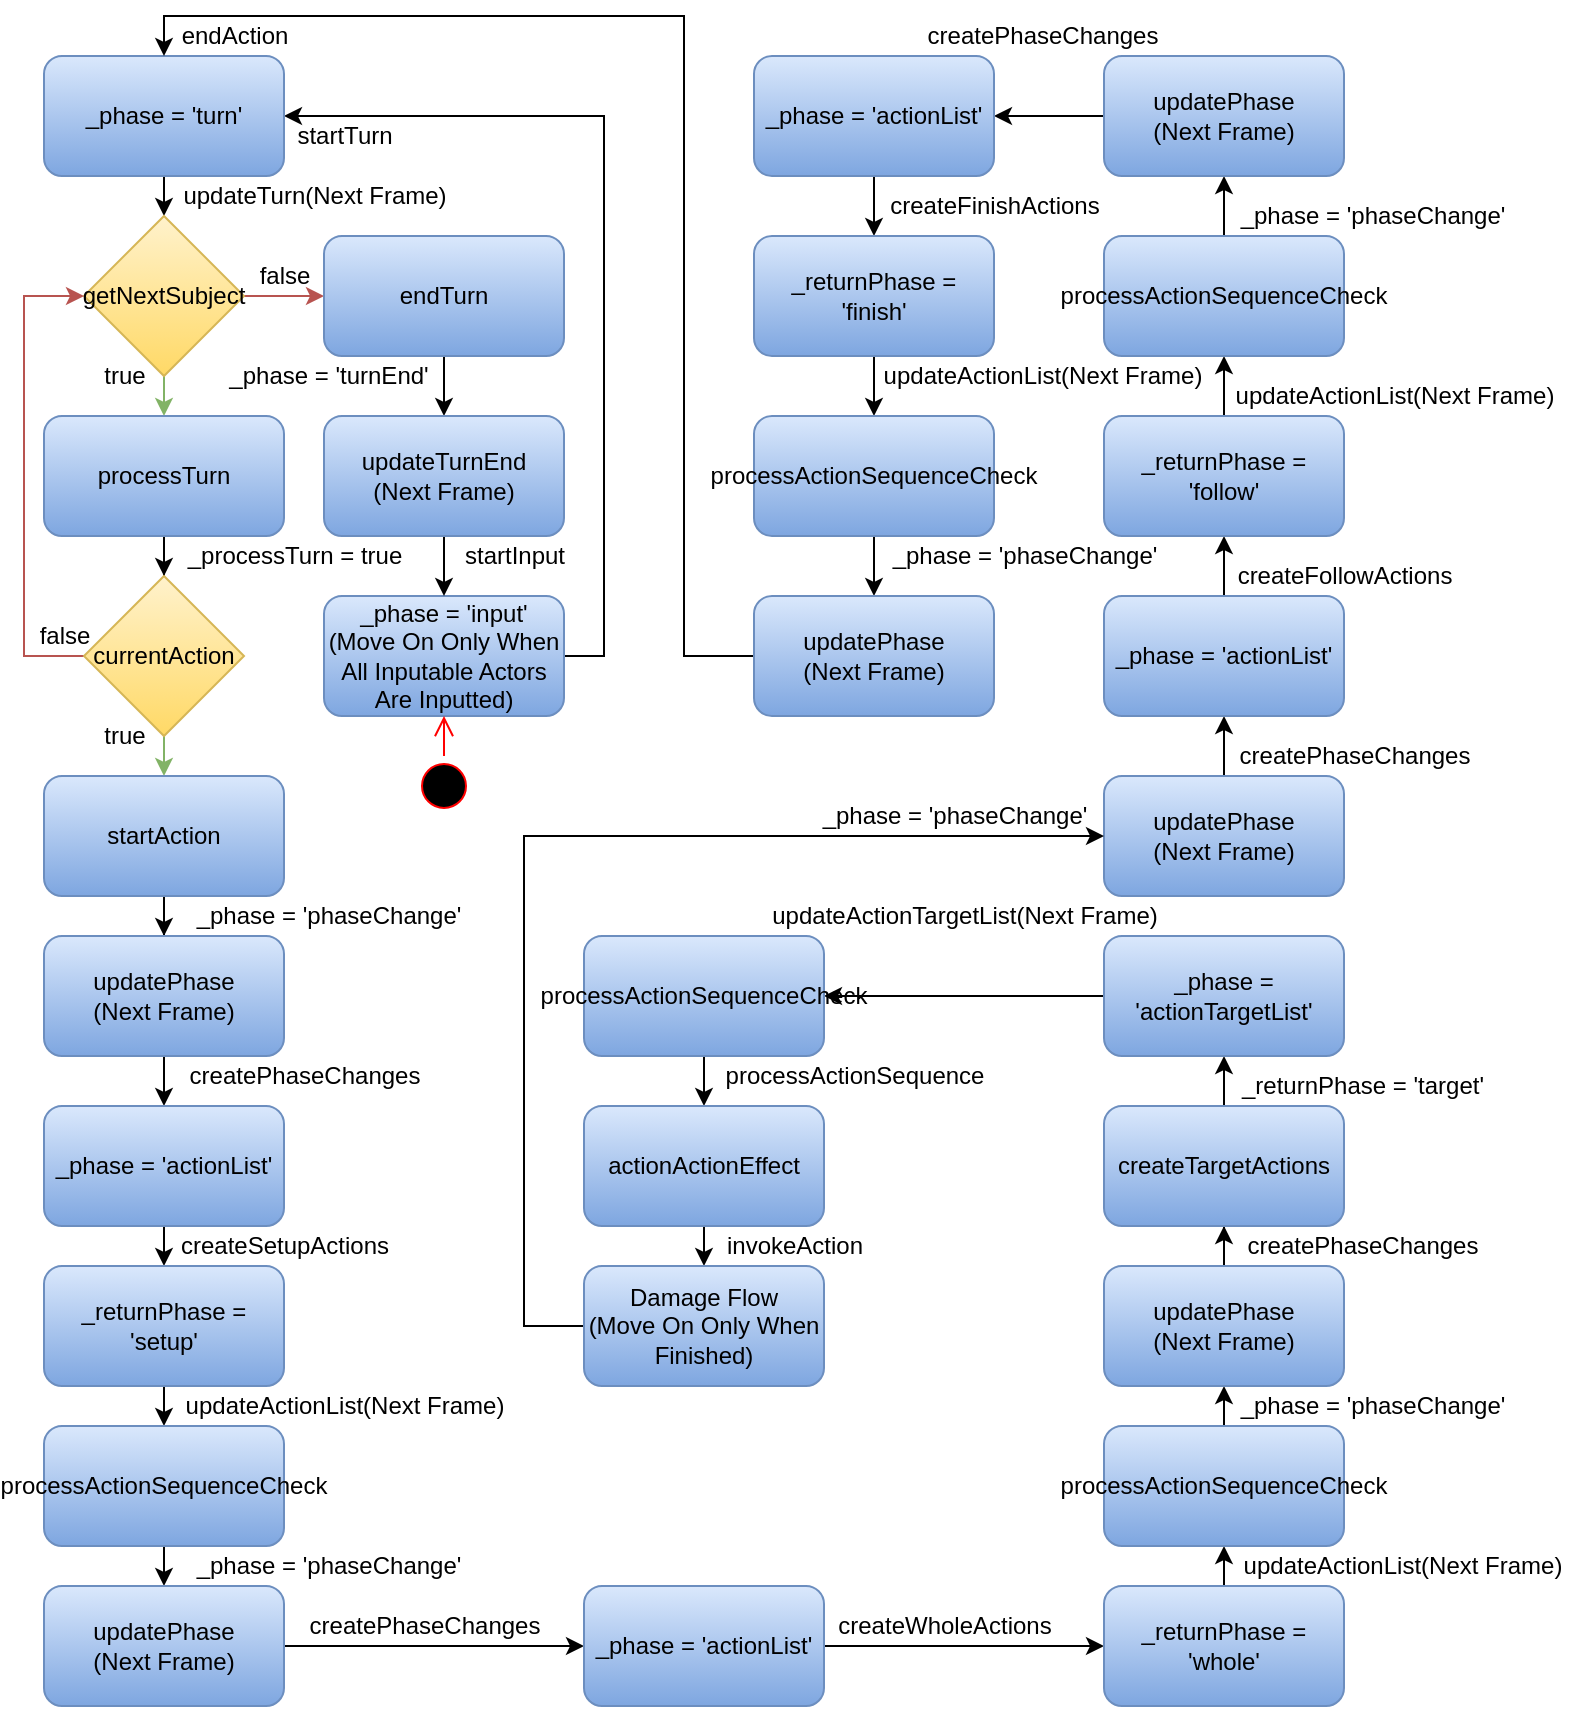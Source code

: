 <mxfile version="13.2.1" type="device"><diagram id="PtwrE_e8xQ6CHDMR-nDk" name="Page-1"><mxGraphModel dx="1422" dy="741" grid="1" gridSize="10" guides="1" tooltips="1" connect="1" arrows="1" fold="1" page="1" pageScale="1" pageWidth="827" pageHeight="1169" math="0" shadow="0"><root><mxCell id="0"/><mxCell id="1" parent="0"/><mxCell id="sVZRItJg1BSaMiH_1f0N-111" style="edgeStyle=orthogonalEdgeStyle;rounded=0;orthogonalLoop=1;jettySize=auto;html=1;exitX=1;exitY=0.5;exitDx=0;exitDy=0;entryX=1;entryY=0.5;entryDx=0;entryDy=0;" edge="1" parent="1" source="sVZRItJg1BSaMiH_1f0N-1" target="sVZRItJg1BSaMiH_1f0N-3"><mxGeometry relative="1" as="geometry"/></mxCell><mxCell id="sVZRItJg1BSaMiH_1f0N-1" value="&lt;div&gt;_phase = 'input'&lt;/div&gt;&lt;div&gt;(Move On Only When All Inputable Actors Are Inputted)&lt;/div&gt;" style="rounded=1;whiteSpace=wrap;html=1;gradientColor=#7ea6e0;fillColor=#dae8fc;strokeColor=#6c8ebf;" vertex="1" parent="1"><mxGeometry x="170" y="360" width="120" height="60" as="geometry"/></mxCell><mxCell id="sVZRItJg1BSaMiH_1f0N-7" style="edgeStyle=orthogonalEdgeStyle;rounded=0;orthogonalLoop=1;jettySize=auto;html=1;exitX=0.5;exitY=1;exitDx=0;exitDy=0;entryX=0.5;entryY=0;entryDx=0;entryDy=0;" edge="1" parent="1" source="sVZRItJg1BSaMiH_1f0N-3" target="sVZRItJg1BSaMiH_1f0N-9"><mxGeometry relative="1" as="geometry"><mxPoint x="90" y="340" as="targetPoint"/></mxGeometry></mxCell><mxCell id="sVZRItJg1BSaMiH_1f0N-3" value="_phase = 'turn'" style="rounded=1;whiteSpace=wrap;html=1;gradientColor=#7ea6e0;fillColor=#dae8fc;strokeColor=#6c8ebf;" vertex="1" parent="1"><mxGeometry x="30" y="90" width="120" height="60" as="geometry"/></mxCell><mxCell id="sVZRItJg1BSaMiH_1f0N-5" value="startTurn" style="text;html=1;align=center;verticalAlign=middle;resizable=0;points=[];autosize=1;" vertex="1" parent="1"><mxGeometry x="150" y="120" width="60" height="20" as="geometry"/></mxCell><mxCell id="sVZRItJg1BSaMiH_1f0N-8" value="updateTurn(Next Frame)" style="text;html=1;align=center;verticalAlign=middle;resizable=0;points=[];autosize=1;" vertex="1" parent="1"><mxGeometry x="90" y="150" width="150" height="20" as="geometry"/></mxCell><mxCell id="sVZRItJg1BSaMiH_1f0N-12" style="edgeStyle=orthogonalEdgeStyle;rounded=0;orthogonalLoop=1;jettySize=auto;html=1;exitX=0.5;exitY=1;exitDx=0;exitDy=0;entryX=0.5;entryY=0;entryDx=0;entryDy=0;gradientColor=#97d077;fillColor=#d5e8d4;strokeColor=#82b366;" edge="1" parent="1" source="sVZRItJg1BSaMiH_1f0N-9" target="sVZRItJg1BSaMiH_1f0N-11"><mxGeometry relative="1" as="geometry"/></mxCell><mxCell id="sVZRItJg1BSaMiH_1f0N-14" style="edgeStyle=orthogonalEdgeStyle;rounded=0;orthogonalLoop=1;jettySize=auto;html=1;exitX=1;exitY=0.5;exitDx=0;exitDy=0;entryX=0;entryY=0.5;entryDx=0;entryDy=0;gradientColor=#ea6b66;fillColor=#f8cecc;strokeColor=#b85450;" edge="1" parent="1" source="sVZRItJg1BSaMiH_1f0N-9" target="sVZRItJg1BSaMiH_1f0N-13"><mxGeometry relative="1" as="geometry"/></mxCell><mxCell id="sVZRItJg1BSaMiH_1f0N-9" value="&lt;div&gt;getNextSubject&lt;/div&gt;" style="rhombus;whiteSpace=wrap;html=1;gradientColor=#ffd966;fillColor=#fff2cc;strokeColor=#d6b656;" vertex="1" parent="1"><mxGeometry x="50" y="170" width="80" height="80" as="geometry"/></mxCell><mxCell id="sVZRItJg1BSaMiH_1f0N-23" style="edgeStyle=orthogonalEdgeStyle;rounded=0;orthogonalLoop=1;jettySize=auto;html=1;exitX=0.5;exitY=1;exitDx=0;exitDy=0;" edge="1" parent="1" source="sVZRItJg1BSaMiH_1f0N-11" target="sVZRItJg1BSaMiH_1f0N-22"><mxGeometry relative="1" as="geometry"/></mxCell><mxCell id="sVZRItJg1BSaMiH_1f0N-11" value="processTurn" style="rounded=1;whiteSpace=wrap;html=1;gradientColor=#7ea6e0;fillColor=#dae8fc;strokeColor=#6c8ebf;" vertex="1" parent="1"><mxGeometry x="30" y="270" width="120" height="60" as="geometry"/></mxCell><mxCell id="sVZRItJg1BSaMiH_1f0N-109" style="edgeStyle=orthogonalEdgeStyle;rounded=0;orthogonalLoop=1;jettySize=auto;html=1;exitX=0.5;exitY=1;exitDx=0;exitDy=0;entryX=0.5;entryY=0;entryDx=0;entryDy=0;" edge="1" parent="1" source="sVZRItJg1BSaMiH_1f0N-13" target="sVZRItJg1BSaMiH_1f0N-17"><mxGeometry relative="1" as="geometry"/></mxCell><mxCell id="sVZRItJg1BSaMiH_1f0N-13" value="endTurn" style="rounded=1;whiteSpace=wrap;html=1;gradientColor=#7ea6e0;fillColor=#dae8fc;strokeColor=#6c8ebf;" vertex="1" parent="1"><mxGeometry x="170" y="180" width="120" height="60" as="geometry"/></mxCell><mxCell id="sVZRItJg1BSaMiH_1f0N-15" value="true" style="text;html=1;align=center;verticalAlign=middle;resizable=0;points=[];autosize=1;" vertex="1" parent="1"><mxGeometry x="50" y="240" width="40" height="20" as="geometry"/></mxCell><mxCell id="sVZRItJg1BSaMiH_1f0N-16" value="false" style="text;html=1;align=center;verticalAlign=middle;resizable=0;points=[];autosize=1;" vertex="1" parent="1"><mxGeometry x="130" y="190" width="40" height="20" as="geometry"/></mxCell><mxCell id="sVZRItJg1BSaMiH_1f0N-110" style="edgeStyle=orthogonalEdgeStyle;rounded=0;orthogonalLoop=1;jettySize=auto;html=1;exitX=0.5;exitY=1;exitDx=0;exitDy=0;entryX=0.5;entryY=0;entryDx=0;entryDy=0;" edge="1" parent="1" source="sVZRItJg1BSaMiH_1f0N-17" target="sVZRItJg1BSaMiH_1f0N-1"><mxGeometry relative="1" as="geometry"/></mxCell><mxCell id="sVZRItJg1BSaMiH_1f0N-17" value="&lt;div&gt;updateTurnEnd&lt;/div&gt;&lt;div&gt;(Next Frame)&lt;/div&gt;" style="rounded=1;whiteSpace=wrap;html=1;gradientColor=#7ea6e0;fillColor=#dae8fc;strokeColor=#6c8ebf;" vertex="1" parent="1"><mxGeometry x="170" y="270" width="120" height="60" as="geometry"/></mxCell><mxCell id="sVZRItJg1BSaMiH_1f0N-19" value="_phase = 'turnEnd'" style="text;html=1;align=center;verticalAlign=middle;resizable=0;points=[];autosize=1;" vertex="1" parent="1"><mxGeometry x="112" y="240" width="120" height="20" as="geometry"/></mxCell><mxCell id="sVZRItJg1BSaMiH_1f0N-21" value="startInput" style="text;html=1;align=center;verticalAlign=middle;resizable=0;points=[];autosize=1;" vertex="1" parent="1"><mxGeometry x="230" y="330" width="70" height="20" as="geometry"/></mxCell><mxCell id="sVZRItJg1BSaMiH_1f0N-25" style="edgeStyle=orthogonalEdgeStyle;rounded=0;orthogonalLoop=1;jettySize=auto;html=1;exitX=0;exitY=0.5;exitDx=0;exitDy=0;entryX=0;entryY=0.5;entryDx=0;entryDy=0;gradientColor=#ea6b66;fillColor=#f8cecc;strokeColor=#b85450;" edge="1" parent="1" source="sVZRItJg1BSaMiH_1f0N-22" target="sVZRItJg1BSaMiH_1f0N-9"><mxGeometry relative="1" as="geometry"><Array as="points"><mxPoint x="20" y="390"/><mxPoint x="20" y="210"/></Array></mxGeometry></mxCell><mxCell id="sVZRItJg1BSaMiH_1f0N-28" style="edgeStyle=orthogonalEdgeStyle;rounded=0;orthogonalLoop=1;jettySize=auto;html=1;exitX=0.5;exitY=1;exitDx=0;exitDy=0;entryX=0.5;entryY=0;entryDx=0;entryDy=0;gradientColor=#97d077;fillColor=#d5e8d4;strokeColor=#82b366;" edge="1" parent="1" source="sVZRItJg1BSaMiH_1f0N-22" target="sVZRItJg1BSaMiH_1f0N-27"><mxGeometry relative="1" as="geometry"/></mxCell><mxCell id="sVZRItJg1BSaMiH_1f0N-22" value="currentAction" style="rhombus;whiteSpace=wrap;html=1;gradientColor=#ffd966;fillColor=#fff2cc;strokeColor=#d6b656;" vertex="1" parent="1"><mxGeometry x="50" y="350" width="80" height="80" as="geometry"/></mxCell><mxCell id="sVZRItJg1BSaMiH_1f0N-24" value="_processTurn = true" style="text;html=1;align=center;verticalAlign=middle;resizable=0;points=[];autosize=1;" vertex="1" parent="1"><mxGeometry x="90" y="330" width="130" height="20" as="geometry"/></mxCell><mxCell id="sVZRItJg1BSaMiH_1f0N-26" value="false" style="text;html=1;align=center;verticalAlign=middle;resizable=0;points=[];autosize=1;" vertex="1" parent="1"><mxGeometry x="20" y="370" width="40" height="20" as="geometry"/></mxCell><mxCell id="sVZRItJg1BSaMiH_1f0N-31" style="edgeStyle=orthogonalEdgeStyle;rounded=0;orthogonalLoop=1;jettySize=auto;html=1;exitX=0.5;exitY=1;exitDx=0;exitDy=0;" edge="1" parent="1" source="sVZRItJg1BSaMiH_1f0N-27" target="sVZRItJg1BSaMiH_1f0N-30"><mxGeometry relative="1" as="geometry"/></mxCell><mxCell id="sVZRItJg1BSaMiH_1f0N-27" value="startAction" style="rounded=1;whiteSpace=wrap;html=1;gradientColor=#7ea6e0;fillColor=#dae8fc;strokeColor=#6c8ebf;" vertex="1" parent="1"><mxGeometry x="30" y="450" width="120" height="60" as="geometry"/></mxCell><mxCell id="sVZRItJg1BSaMiH_1f0N-29" value="true" style="text;html=1;align=center;verticalAlign=middle;resizable=0;points=[];autosize=1;" vertex="1" parent="1"><mxGeometry x="50" y="420" width="40" height="20" as="geometry"/></mxCell><mxCell id="sVZRItJg1BSaMiH_1f0N-34" style="edgeStyle=orthogonalEdgeStyle;rounded=0;orthogonalLoop=1;jettySize=auto;html=1;exitX=0.5;exitY=1;exitDx=0;exitDy=0;entryX=0.5;entryY=0;entryDx=0;entryDy=0;" edge="1" parent="1" source="sVZRItJg1BSaMiH_1f0N-30" target="sVZRItJg1BSaMiH_1f0N-33"><mxGeometry relative="1" as="geometry"/></mxCell><mxCell id="sVZRItJg1BSaMiH_1f0N-30" value="&lt;div&gt;updatePhase&lt;/div&gt;&lt;div&gt;(Next Frame)&lt;/div&gt;" style="rounded=1;whiteSpace=wrap;html=1;gradientColor=#7ea6e0;fillColor=#dae8fc;strokeColor=#6c8ebf;" vertex="1" parent="1"><mxGeometry x="30" y="530" width="120" height="60" as="geometry"/></mxCell><mxCell id="sVZRItJg1BSaMiH_1f0N-32" value="_phase = 'phaseChange'" style="text;html=1;align=center;verticalAlign=middle;resizable=0;points=[];autosize=1;" vertex="1" parent="1"><mxGeometry x="97" y="510" width="150" height="20" as="geometry"/></mxCell><mxCell id="sVZRItJg1BSaMiH_1f0N-37" style="edgeStyle=orthogonalEdgeStyle;rounded=0;orthogonalLoop=1;jettySize=auto;html=1;exitX=0.5;exitY=1;exitDx=0;exitDy=0;entryX=0.5;entryY=0;entryDx=0;entryDy=0;" edge="1" parent="1" source="sVZRItJg1BSaMiH_1f0N-33" target="sVZRItJg1BSaMiH_1f0N-36"><mxGeometry relative="1" as="geometry"/></mxCell><mxCell id="sVZRItJg1BSaMiH_1f0N-33" value="_phase = 'actionList'" style="rounded=1;whiteSpace=wrap;html=1;gradientColor=#7ea6e0;fillColor=#dae8fc;strokeColor=#6c8ebf;" vertex="1" parent="1"><mxGeometry x="30" y="615" width="120" height="60" as="geometry"/></mxCell><mxCell id="sVZRItJg1BSaMiH_1f0N-35" value="createPhaseChanges" style="text;html=1;align=center;verticalAlign=middle;resizable=0;points=[];autosize=1;" vertex="1" parent="1"><mxGeometry x="90" y="590" width="140" height="20" as="geometry"/></mxCell><mxCell id="sVZRItJg1BSaMiH_1f0N-40" style="edgeStyle=orthogonalEdgeStyle;rounded=0;orthogonalLoop=1;jettySize=auto;html=1;exitX=0.5;exitY=1;exitDx=0;exitDy=0;entryX=0.5;entryY=0;entryDx=0;entryDy=0;" edge="1" parent="1" source="sVZRItJg1BSaMiH_1f0N-36" target="sVZRItJg1BSaMiH_1f0N-39"><mxGeometry relative="1" as="geometry"/></mxCell><mxCell id="sVZRItJg1BSaMiH_1f0N-36" value="_returnPhase = 'setup'" style="rounded=1;whiteSpace=wrap;html=1;gradientColor=#7ea6e0;fillColor=#dae8fc;strokeColor=#6c8ebf;" vertex="1" parent="1"><mxGeometry x="30" y="695" width="120" height="60" as="geometry"/></mxCell><mxCell id="sVZRItJg1BSaMiH_1f0N-38" value="createSetupActions" style="text;html=1;align=center;verticalAlign=middle;resizable=0;points=[];autosize=1;" vertex="1" parent="1"><mxGeometry x="90" y="675" width="120" height="20" as="geometry"/></mxCell><mxCell id="sVZRItJg1BSaMiH_1f0N-43" style="edgeStyle=orthogonalEdgeStyle;rounded=0;orthogonalLoop=1;jettySize=auto;html=1;exitX=0.5;exitY=1;exitDx=0;exitDy=0;entryX=0.5;entryY=0;entryDx=0;entryDy=0;" edge="1" parent="1" source="sVZRItJg1BSaMiH_1f0N-39" target="sVZRItJg1BSaMiH_1f0N-42"><mxGeometry relative="1" as="geometry"/></mxCell><mxCell id="sVZRItJg1BSaMiH_1f0N-39" value="processActionSequenceCheck" style="rounded=1;whiteSpace=wrap;html=1;gradientColor=#7ea6e0;fillColor=#dae8fc;strokeColor=#6c8ebf;" vertex="1" parent="1"><mxGeometry x="30" y="775" width="120" height="60" as="geometry"/></mxCell><mxCell id="sVZRItJg1BSaMiH_1f0N-41" value="updateActionList(Next Frame)" style="text;html=1;align=center;verticalAlign=middle;resizable=0;points=[];autosize=1;" vertex="1" parent="1"><mxGeometry x="90" y="755" width="180" height="20" as="geometry"/></mxCell><mxCell id="sVZRItJg1BSaMiH_1f0N-46" style="edgeStyle=orthogonalEdgeStyle;rounded=0;orthogonalLoop=1;jettySize=auto;html=1;exitX=1;exitY=0.5;exitDx=0;exitDy=0;" edge="1" parent="1" source="sVZRItJg1BSaMiH_1f0N-42" target="sVZRItJg1BSaMiH_1f0N-45"><mxGeometry relative="1" as="geometry"/></mxCell><mxCell id="sVZRItJg1BSaMiH_1f0N-42" value="&lt;div&gt;updatePhase&lt;/div&gt;&lt;div&gt;(Next Frame)&lt;/div&gt;" style="rounded=1;whiteSpace=wrap;html=1;gradientColor=#7ea6e0;fillColor=#dae8fc;strokeColor=#6c8ebf;" vertex="1" parent="1"><mxGeometry x="30" y="855" width="120" height="60" as="geometry"/></mxCell><mxCell id="sVZRItJg1BSaMiH_1f0N-44" value="_phase = 'phaseChange'" style="text;html=1;align=center;verticalAlign=middle;resizable=0;points=[];autosize=1;" vertex="1" parent="1"><mxGeometry x="97" y="835" width="150" height="20" as="geometry"/></mxCell><mxCell id="sVZRItJg1BSaMiH_1f0N-105" style="edgeStyle=orthogonalEdgeStyle;rounded=0;orthogonalLoop=1;jettySize=auto;html=1;exitX=1;exitY=0.5;exitDx=0;exitDy=0;entryX=0;entryY=0.5;entryDx=0;entryDy=0;" edge="1" parent="1" source="sVZRItJg1BSaMiH_1f0N-45" target="sVZRItJg1BSaMiH_1f0N-48"><mxGeometry relative="1" as="geometry"/></mxCell><mxCell id="sVZRItJg1BSaMiH_1f0N-45" value="_phase = 'actionList'" style="rounded=1;whiteSpace=wrap;html=1;gradientColor=#7ea6e0;fillColor=#dae8fc;strokeColor=#6c8ebf;" vertex="1" parent="1"><mxGeometry x="300" y="855" width="120" height="60" as="geometry"/></mxCell><mxCell id="sVZRItJg1BSaMiH_1f0N-47" value="createPhaseChanges" style="text;html=1;align=center;verticalAlign=middle;resizable=0;points=[];autosize=1;" vertex="1" parent="1"><mxGeometry x="150" y="865" width="140" height="20" as="geometry"/></mxCell><mxCell id="sVZRItJg1BSaMiH_1f0N-61" style="edgeStyle=orthogonalEdgeStyle;rounded=0;orthogonalLoop=1;jettySize=auto;html=1;exitX=0.5;exitY=0;exitDx=0;exitDy=0;entryX=0.5;entryY=1;entryDx=0;entryDy=0;" edge="1" parent="1" source="sVZRItJg1BSaMiH_1f0N-48" target="sVZRItJg1BSaMiH_1f0N-52"><mxGeometry relative="1" as="geometry"/></mxCell><mxCell id="sVZRItJg1BSaMiH_1f0N-48" value="_returnPhase = 'whole'" style="rounded=1;whiteSpace=wrap;html=1;gradientColor=#7ea6e0;fillColor=#dae8fc;strokeColor=#6c8ebf;" vertex="1" parent="1"><mxGeometry x="560" y="855" width="120" height="60" as="geometry"/></mxCell><mxCell id="sVZRItJg1BSaMiH_1f0N-50" value="createWholeActions" style="text;html=1;align=center;verticalAlign=middle;resizable=0;points=[];autosize=1;" vertex="1" parent="1"><mxGeometry x="420" y="865" width="120" height="20" as="geometry"/></mxCell><mxCell id="sVZRItJg1BSaMiH_1f0N-51" style="edgeStyle=orthogonalEdgeStyle;rounded=0;orthogonalLoop=1;jettySize=auto;html=1;exitX=0.5;exitY=0;exitDx=0;exitDy=0;entryX=0.5;entryY=1;entryDx=0;entryDy=0;" edge="1" parent="1" source="sVZRItJg1BSaMiH_1f0N-52" target="sVZRItJg1BSaMiH_1f0N-54"><mxGeometry relative="1" as="geometry"/></mxCell><mxCell id="sVZRItJg1BSaMiH_1f0N-52" value="processActionSequenceCheck" style="rounded=1;whiteSpace=wrap;html=1;gradientColor=#7ea6e0;fillColor=#dae8fc;strokeColor=#6c8ebf;" vertex="1" parent="1"><mxGeometry x="560" y="775" width="120" height="60" as="geometry"/></mxCell><mxCell id="sVZRItJg1BSaMiH_1f0N-53" style="edgeStyle=orthogonalEdgeStyle;rounded=0;orthogonalLoop=1;jettySize=auto;html=1;exitX=0.5;exitY=0;exitDx=0;exitDy=0;" edge="1" parent="1" source="sVZRItJg1BSaMiH_1f0N-54" target="sVZRItJg1BSaMiH_1f0N-57"><mxGeometry relative="1" as="geometry"/></mxCell><mxCell id="sVZRItJg1BSaMiH_1f0N-54" value="&lt;div&gt;updatePhase&lt;/div&gt;&lt;div&gt;(Next Frame)&lt;/div&gt;" style="rounded=1;whiteSpace=wrap;html=1;gradientColor=#7ea6e0;fillColor=#dae8fc;strokeColor=#6c8ebf;" vertex="1" parent="1"><mxGeometry x="560" y="695" width="120" height="60" as="geometry"/></mxCell><mxCell id="sVZRItJg1BSaMiH_1f0N-56" style="edgeStyle=orthogonalEdgeStyle;rounded=0;orthogonalLoop=1;jettySize=auto;html=1;exitX=0.5;exitY=0;exitDx=0;exitDy=0;entryX=0.5;entryY=1;entryDx=0;entryDy=0;" edge="1" parent="1" source="sVZRItJg1BSaMiH_1f0N-57" target="sVZRItJg1BSaMiH_1f0N-59"><mxGeometry relative="1" as="geometry"/></mxCell><mxCell id="sVZRItJg1BSaMiH_1f0N-57" value="createTargetActions" style="rounded=1;whiteSpace=wrap;html=1;gradientColor=#7ea6e0;fillColor=#dae8fc;strokeColor=#6c8ebf;" vertex="1" parent="1"><mxGeometry x="560" y="615" width="120" height="60" as="geometry"/></mxCell><mxCell id="sVZRItJg1BSaMiH_1f0N-133" style="edgeStyle=orthogonalEdgeStyle;rounded=0;orthogonalLoop=1;jettySize=auto;html=1;exitX=0;exitY=0.5;exitDx=0;exitDy=0;entryX=1;entryY=0.5;entryDx=0;entryDy=0;" edge="1" parent="1" source="sVZRItJg1BSaMiH_1f0N-59" target="sVZRItJg1BSaMiH_1f0N-65"><mxGeometry relative="1" as="geometry"/></mxCell><mxCell id="sVZRItJg1BSaMiH_1f0N-59" value="_phase = 'actionTargetList'" style="rounded=1;whiteSpace=wrap;html=1;gradientColor=#7ea6e0;fillColor=#dae8fc;strokeColor=#6c8ebf;" vertex="1" parent="1"><mxGeometry x="560" y="530" width="120" height="60" as="geometry"/></mxCell><mxCell id="sVZRItJg1BSaMiH_1f0N-60" value="_returnPhase = 'target'" style="text;html=1;align=center;verticalAlign=middle;resizable=0;points=[];autosize=1;" vertex="1" parent="1"><mxGeometry x="619" y="595" width="140" height="20" as="geometry"/></mxCell><mxCell id="sVZRItJg1BSaMiH_1f0N-62" value="updateActionList(Next Frame)" style="text;html=1;align=center;verticalAlign=middle;resizable=0;points=[];autosize=1;" vertex="1" parent="1"><mxGeometry x="619" y="835" width="180" height="20" as="geometry"/></mxCell><mxCell id="sVZRItJg1BSaMiH_1f0N-63" value="_phase = 'phaseChange'" style="text;html=1;align=center;verticalAlign=middle;resizable=0;points=[];autosize=1;" vertex="1" parent="1"><mxGeometry x="619" y="755" width="150" height="20" as="geometry"/></mxCell><mxCell id="sVZRItJg1BSaMiH_1f0N-64" value="createPhaseChanges" style="text;html=1;align=center;verticalAlign=middle;resizable=0;points=[];autosize=1;" vertex="1" parent="1"><mxGeometry x="619" y="675" width="140" height="20" as="geometry"/></mxCell><mxCell id="sVZRItJg1BSaMiH_1f0N-132" style="edgeStyle=orthogonalEdgeStyle;rounded=0;orthogonalLoop=1;jettySize=auto;html=1;exitX=0.5;exitY=1;exitDx=0;exitDy=0;entryX=0.5;entryY=0;entryDx=0;entryDy=0;" edge="1" parent="1" source="sVZRItJg1BSaMiH_1f0N-65" target="sVZRItJg1BSaMiH_1f0N-122"><mxGeometry relative="1" as="geometry"/></mxCell><mxCell id="sVZRItJg1BSaMiH_1f0N-65" value="processActionSequenceCheck" style="rounded=1;whiteSpace=wrap;html=1;gradientColor=#7ea6e0;fillColor=#dae8fc;strokeColor=#6c8ebf;" vertex="1" parent="1"><mxGeometry x="300" y="530" width="120" height="60" as="geometry"/></mxCell><mxCell id="sVZRItJg1BSaMiH_1f0N-67" value="updateActionTargetList(Next Frame)" style="text;html=1;align=center;verticalAlign=middle;resizable=0;points=[];autosize=1;" vertex="1" parent="1"><mxGeometry x="385" y="510" width="210" height="20" as="geometry"/></mxCell><mxCell id="sVZRItJg1BSaMiH_1f0N-136" style="edgeStyle=orthogonalEdgeStyle;rounded=0;orthogonalLoop=1;jettySize=auto;html=1;exitX=0.5;exitY=0;exitDx=0;exitDy=0;entryX=0.5;entryY=1;entryDx=0;entryDy=0;" edge="1" parent="1" source="sVZRItJg1BSaMiH_1f0N-70" target="sVZRItJg1BSaMiH_1f0N-72"><mxGeometry relative="1" as="geometry"/></mxCell><mxCell id="sVZRItJg1BSaMiH_1f0N-70" value="&lt;div&gt;updatePhase&lt;/div&gt;&lt;div&gt;(Next Frame)&lt;/div&gt;" style="rounded=1;whiteSpace=wrap;html=1;gradientColor=#7ea6e0;fillColor=#dae8fc;strokeColor=#6c8ebf;" vertex="1" parent="1"><mxGeometry x="560" y="450" width="120" height="60" as="geometry"/></mxCell><mxCell id="sVZRItJg1BSaMiH_1f0N-71" style="edgeStyle=orthogonalEdgeStyle;rounded=0;orthogonalLoop=1;jettySize=auto;html=1;exitX=0.5;exitY=0;exitDx=0;exitDy=0;entryX=0.5;entryY=1;entryDx=0;entryDy=0;" edge="1" parent="1" source="sVZRItJg1BSaMiH_1f0N-72" target="sVZRItJg1BSaMiH_1f0N-74"><mxGeometry relative="1" as="geometry"/></mxCell><mxCell id="sVZRItJg1BSaMiH_1f0N-72" value="_phase = 'actionList'" style="rounded=1;whiteSpace=wrap;html=1;gradientColor=#7ea6e0;fillColor=#dae8fc;strokeColor=#6c8ebf;" vertex="1" parent="1"><mxGeometry x="560" y="360" width="120" height="60" as="geometry"/></mxCell><mxCell id="sVZRItJg1BSaMiH_1f0N-73" style="edgeStyle=orthogonalEdgeStyle;rounded=0;orthogonalLoop=1;jettySize=auto;html=1;exitX=0.5;exitY=0;exitDx=0;exitDy=0;entryX=0.5;entryY=1;entryDx=0;entryDy=0;" edge="1" parent="1" source="sVZRItJg1BSaMiH_1f0N-74" target="sVZRItJg1BSaMiH_1f0N-78"><mxGeometry relative="1" as="geometry"/></mxCell><mxCell id="sVZRItJg1BSaMiH_1f0N-74" value="_returnPhase = 'follow'" style="rounded=1;whiteSpace=wrap;html=1;gradientColor=#7ea6e0;fillColor=#dae8fc;strokeColor=#6c8ebf;" vertex="1" parent="1"><mxGeometry x="560" y="270" width="120" height="60" as="geometry"/></mxCell><mxCell id="sVZRItJg1BSaMiH_1f0N-75" value="createFollowActions" style="text;html=1;align=center;verticalAlign=middle;resizable=0;points=[];autosize=1;" vertex="1" parent="1"><mxGeometry x="615" y="340" width="130" height="20" as="geometry"/></mxCell><mxCell id="sVZRItJg1BSaMiH_1f0N-76" value="_phase = 'phaseChange'" style="text;html=1;align=center;verticalAlign=middle;resizable=0;points=[];autosize=1;" vertex="1" parent="1"><mxGeometry x="410" y="460" width="150" height="20" as="geometry"/></mxCell><mxCell id="sVZRItJg1BSaMiH_1f0N-77" value="createPhaseChanges" style="text;html=1;align=center;verticalAlign=middle;resizable=0;points=[];autosize=1;" vertex="1" parent="1"><mxGeometry x="615" y="430" width="140" height="20" as="geometry"/></mxCell><mxCell id="sVZRItJg1BSaMiH_1f0N-106" style="edgeStyle=orthogonalEdgeStyle;rounded=0;orthogonalLoop=1;jettySize=auto;html=1;exitX=0.5;exitY=0;exitDx=0;exitDy=0;entryX=0.5;entryY=1;entryDx=0;entryDy=0;" edge="1" parent="1" source="sVZRItJg1BSaMiH_1f0N-78" target="sVZRItJg1BSaMiH_1f0N-81"><mxGeometry relative="1" as="geometry"><mxPoint x="620" y="160" as="targetPoint"/></mxGeometry></mxCell><mxCell id="sVZRItJg1BSaMiH_1f0N-78" value="processActionSequenceCheck" style="rounded=1;whiteSpace=wrap;html=1;gradientColor=#7ea6e0;fillColor=#dae8fc;strokeColor=#6c8ebf;" vertex="1" parent="1"><mxGeometry x="560" y="180" width="120" height="60" as="geometry"/></mxCell><mxCell id="sVZRItJg1BSaMiH_1f0N-79" value="updateActionList(Next Frame)" style="text;html=1;align=center;verticalAlign=middle;resizable=0;points=[];autosize=1;" vertex="1" parent="1"><mxGeometry x="615" y="250" width="180" height="20" as="geometry"/></mxCell><mxCell id="sVZRItJg1BSaMiH_1f0N-135" style="edgeStyle=orthogonalEdgeStyle;rounded=0;orthogonalLoop=1;jettySize=auto;html=1;exitX=0;exitY=0.5;exitDx=0;exitDy=0;entryX=1;entryY=0.5;entryDx=0;entryDy=0;" edge="1" parent="1" source="sVZRItJg1BSaMiH_1f0N-81" target="sVZRItJg1BSaMiH_1f0N-83"><mxGeometry relative="1" as="geometry"/></mxCell><mxCell id="sVZRItJg1BSaMiH_1f0N-81" value="&lt;div&gt;updatePhase&lt;/div&gt;&lt;div&gt;(Next Frame)&lt;/div&gt;" style="rounded=1;whiteSpace=wrap;html=1;gradientColor=#7ea6e0;fillColor=#dae8fc;strokeColor=#6c8ebf;" vertex="1" parent="1"><mxGeometry x="560" y="90" width="120" height="60" as="geometry"/></mxCell><mxCell id="sVZRItJg1BSaMiH_1f0N-82" style="edgeStyle=orthogonalEdgeStyle;rounded=0;orthogonalLoop=1;jettySize=auto;html=1;exitX=0.5;exitY=1;exitDx=0;exitDy=0;entryX=0.5;entryY=0;entryDx=0;entryDy=0;" edge="1" parent="1" source="sVZRItJg1BSaMiH_1f0N-83" target="sVZRItJg1BSaMiH_1f0N-86"><mxGeometry relative="1" as="geometry"/></mxCell><mxCell id="sVZRItJg1BSaMiH_1f0N-83" value="_phase = 'actionList'" style="rounded=1;whiteSpace=wrap;html=1;gradientColor=#7ea6e0;fillColor=#dae8fc;strokeColor=#6c8ebf;" vertex="1" parent="1"><mxGeometry x="385" y="90" width="120" height="60" as="geometry"/></mxCell><mxCell id="sVZRItJg1BSaMiH_1f0N-84" value="createPhaseChanges" style="text;html=1;align=center;verticalAlign=middle;resizable=0;points=[];autosize=1;" vertex="1" parent="1"><mxGeometry x="459" y="70" width="140" height="20" as="geometry"/></mxCell><mxCell id="sVZRItJg1BSaMiH_1f0N-85" style="edgeStyle=orthogonalEdgeStyle;rounded=0;orthogonalLoop=1;jettySize=auto;html=1;exitX=0.5;exitY=1;exitDx=0;exitDy=0;entryX=0.5;entryY=0;entryDx=0;entryDy=0;" edge="1" parent="1" source="sVZRItJg1BSaMiH_1f0N-86" target="sVZRItJg1BSaMiH_1f0N-89"><mxGeometry relative="1" as="geometry"/></mxCell><mxCell id="sVZRItJg1BSaMiH_1f0N-86" value="_returnPhase = 'finish'" style="rounded=1;whiteSpace=wrap;html=1;gradientColor=#7ea6e0;fillColor=#dae8fc;strokeColor=#6c8ebf;" vertex="1" parent="1"><mxGeometry x="385" y="180" width="120" height="60" as="geometry"/></mxCell><mxCell id="sVZRItJg1BSaMiH_1f0N-87" value="createFinishActions" style="text;html=1;align=center;verticalAlign=middle;resizable=0;points=[];autosize=1;" vertex="1" parent="1"><mxGeometry x="445" y="155" width="120" height="20" as="geometry"/></mxCell><mxCell id="sVZRItJg1BSaMiH_1f0N-104" style="edgeStyle=orthogonalEdgeStyle;rounded=0;orthogonalLoop=1;jettySize=auto;html=1;exitX=0.5;exitY=1;exitDx=0;exitDy=0;entryX=0.5;entryY=0;entryDx=0;entryDy=0;" edge="1" parent="1" source="sVZRItJg1BSaMiH_1f0N-89" target="sVZRItJg1BSaMiH_1f0N-94"><mxGeometry relative="1" as="geometry"/></mxCell><mxCell id="sVZRItJg1BSaMiH_1f0N-89" value="processActionSequenceCheck" style="rounded=1;whiteSpace=wrap;html=1;gradientColor=#7ea6e0;fillColor=#dae8fc;strokeColor=#6c8ebf;" vertex="1" parent="1"><mxGeometry x="385" y="270" width="120" height="60" as="geometry"/></mxCell><mxCell id="sVZRItJg1BSaMiH_1f0N-90" value="updateActionList(Next Frame)" style="text;html=1;align=center;verticalAlign=middle;resizable=0;points=[];autosize=1;" vertex="1" parent="1"><mxGeometry x="439" y="240" width="180" height="20" as="geometry"/></mxCell><mxCell id="sVZRItJg1BSaMiH_1f0N-91" value="_phase = 'phaseChange'" style="text;html=1;align=center;verticalAlign=middle;resizable=0;points=[];autosize=1;" vertex="1" parent="1"><mxGeometry x="445" y="330" width="150" height="20" as="geometry"/></mxCell><mxCell id="sVZRItJg1BSaMiH_1f0N-112" style="edgeStyle=orthogonalEdgeStyle;rounded=0;orthogonalLoop=1;jettySize=auto;html=1;exitX=0;exitY=0.5;exitDx=0;exitDy=0;entryX=0.5;entryY=0;entryDx=0;entryDy=0;" edge="1" parent="1" source="sVZRItJg1BSaMiH_1f0N-94" target="sVZRItJg1BSaMiH_1f0N-3"><mxGeometry relative="1" as="geometry"><Array as="points"><mxPoint x="350" y="390"/><mxPoint x="350" y="70"/><mxPoint x="90" y="70"/></Array></mxGeometry></mxCell><mxCell id="sVZRItJg1BSaMiH_1f0N-94" value="&lt;div&gt;updatePhase&lt;/div&gt;&lt;div&gt;(Next Frame)&lt;/div&gt;" style="rounded=1;whiteSpace=wrap;html=1;gradientColor=#7ea6e0;fillColor=#dae8fc;strokeColor=#6c8ebf;" vertex="1" parent="1"><mxGeometry x="385" y="360" width="120" height="60" as="geometry"/></mxCell><mxCell id="sVZRItJg1BSaMiH_1f0N-97" value="endAction" style="text;html=1;align=center;verticalAlign=middle;resizable=0;points=[];autosize=1;" vertex="1" parent="1"><mxGeometry x="90" y="70" width="70" height="20" as="geometry"/></mxCell><mxCell id="sVZRItJg1BSaMiH_1f0N-108" value="_phase = 'phaseChange'" style="text;html=1;align=center;verticalAlign=middle;resizable=0;points=[];autosize=1;" vertex="1" parent="1"><mxGeometry x="619" y="160" width="150" height="20" as="geometry"/></mxCell><mxCell id="sVZRItJg1BSaMiH_1f0N-127" style="edgeStyle=orthogonalEdgeStyle;rounded=0;orthogonalLoop=1;jettySize=auto;html=1;exitX=0.5;exitY=1;exitDx=0;exitDy=0;entryX=0.5;entryY=0;entryDx=0;entryDy=0;" edge="1" parent="1" source="sVZRItJg1BSaMiH_1f0N-122" target="sVZRItJg1BSaMiH_1f0N-126"><mxGeometry relative="1" as="geometry"/></mxCell><mxCell id="sVZRItJg1BSaMiH_1f0N-122" value="actionActionEffect" style="rounded=1;whiteSpace=wrap;html=1;gradientColor=#7ea6e0;fillColor=#dae8fc;strokeColor=#6c8ebf;" vertex="1" parent="1"><mxGeometry x="300" y="615" width="120" height="60" as="geometry"/></mxCell><mxCell id="sVZRItJg1BSaMiH_1f0N-125" value="processActionSequence" style="text;html=1;align=center;verticalAlign=middle;resizable=0;points=[];autosize=1;" vertex="1" parent="1"><mxGeometry x="360" y="590" width="150" height="20" as="geometry"/></mxCell><mxCell id="sVZRItJg1BSaMiH_1f0N-134" style="edgeStyle=orthogonalEdgeStyle;rounded=0;orthogonalLoop=1;jettySize=auto;html=1;exitX=0;exitY=0.5;exitDx=0;exitDy=0;entryX=0;entryY=0.5;entryDx=0;entryDy=0;" edge="1" parent="1" source="sVZRItJg1BSaMiH_1f0N-126" target="sVZRItJg1BSaMiH_1f0N-70"><mxGeometry relative="1" as="geometry"><Array as="points"><mxPoint x="270" y="725"/><mxPoint x="270" y="480"/></Array></mxGeometry></mxCell><mxCell id="sVZRItJg1BSaMiH_1f0N-126" value="&lt;div&gt;Damage Flow&lt;/div&gt;&lt;div&gt;(Move On Only When Finished)&lt;br&gt;&lt;/div&gt;" style="rounded=1;whiteSpace=wrap;html=1;gradientColor=#7ea6e0;fillColor=#dae8fc;strokeColor=#6c8ebf;" vertex="1" parent="1"><mxGeometry x="300" y="695" width="120" height="60" as="geometry"/></mxCell><mxCell id="sVZRItJg1BSaMiH_1f0N-128" value="invokeAction" style="text;html=1;align=center;verticalAlign=middle;resizable=0;points=[];autosize=1;" vertex="1" parent="1"><mxGeometry x="365" y="675" width="80" height="20" as="geometry"/></mxCell><mxCell id="sVZRItJg1BSaMiH_1f0N-130" value="" style="ellipse;html=1;shape=startState;fillColor=#000000;strokeColor=#ff0000;" vertex="1" parent="1"><mxGeometry x="215" y="440" width="30" height="30" as="geometry"/></mxCell><mxCell id="sVZRItJg1BSaMiH_1f0N-131" value="" style="edgeStyle=orthogonalEdgeStyle;html=1;verticalAlign=bottom;endArrow=open;endSize=8;strokeColor=#ff0000;entryX=0.5;entryY=1;entryDx=0;entryDy=0;" edge="1" source="sVZRItJg1BSaMiH_1f0N-130" parent="1" target="sVZRItJg1BSaMiH_1f0N-1"><mxGeometry relative="1" as="geometry"><mxPoint x="345" y="750" as="targetPoint"/></mxGeometry></mxCell></root></mxGraphModel></diagram></mxfile>